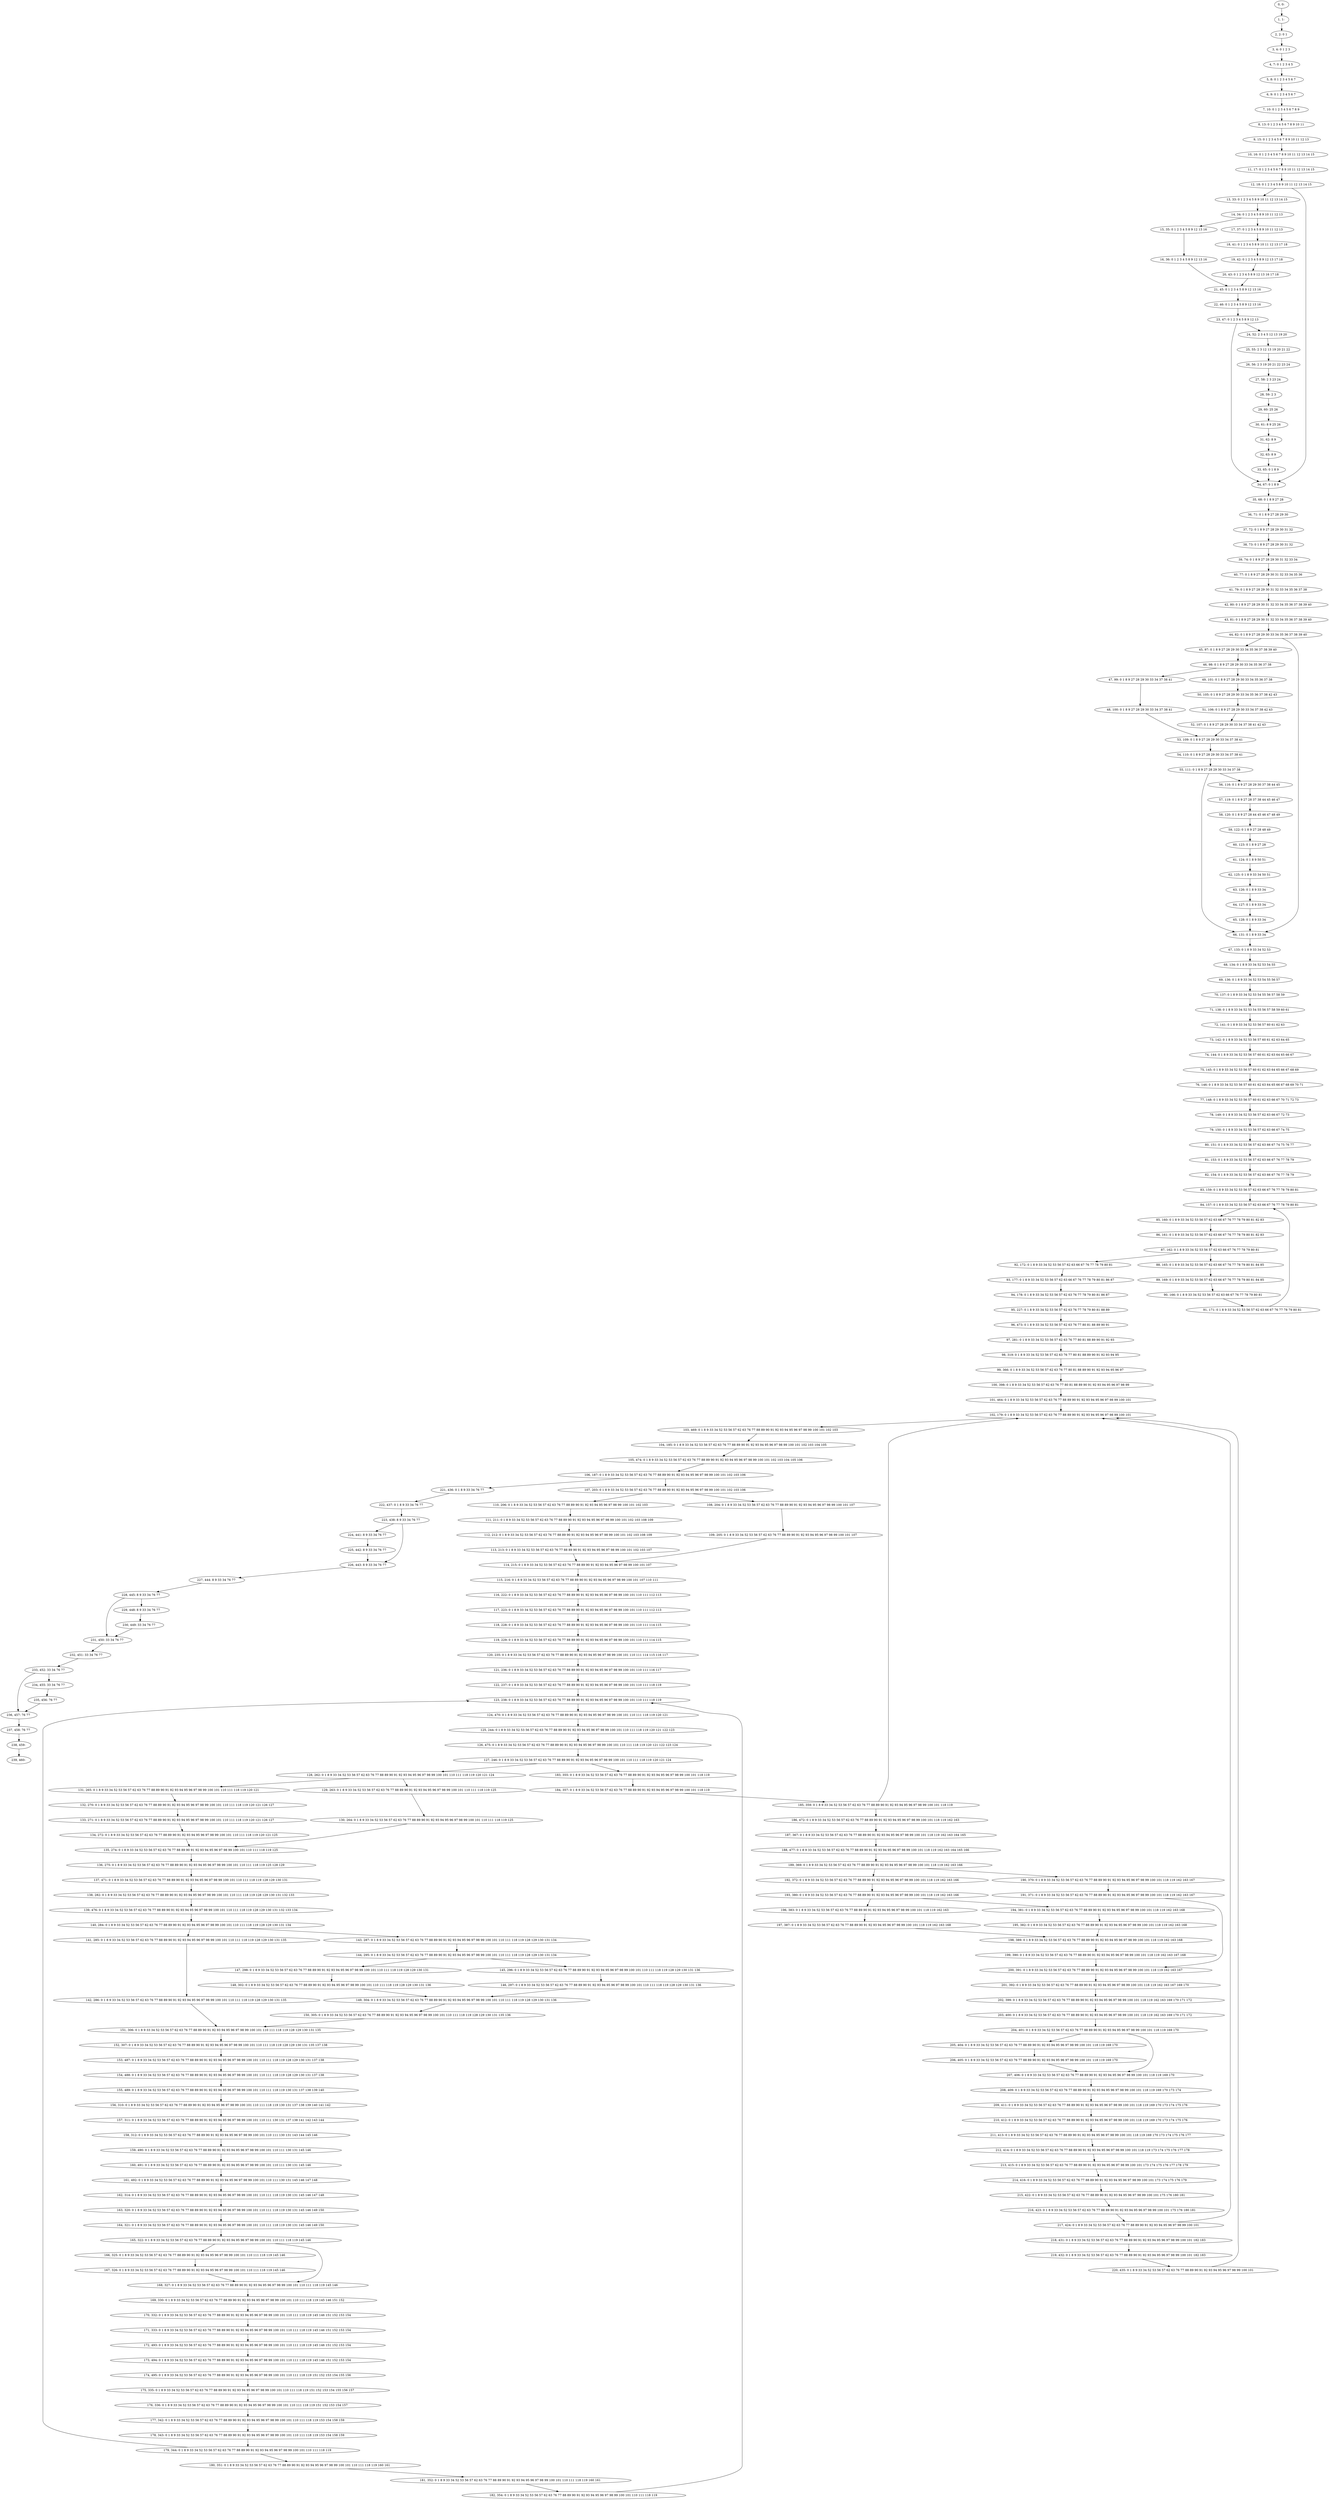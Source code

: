 digraph G {
0[label="0, 0: "];
1[label="1, 1: "];
2[label="2, 2: 0 1 "];
3[label="3, 4: 0 1 2 3 "];
4[label="4, 7: 0 1 2 3 4 5 "];
5[label="5, 8: 0 1 2 3 4 5 6 7 "];
6[label="6, 9: 0 1 2 3 4 5 6 7 "];
7[label="7, 10: 0 1 2 3 4 5 6 7 8 9 "];
8[label="8, 13: 0 1 2 3 4 5 6 7 8 9 10 11 "];
9[label="9, 15: 0 1 2 3 4 5 6 7 8 9 10 11 12 13 "];
10[label="10, 16: 0 1 2 3 4 5 6 7 8 9 10 11 12 13 14 15 "];
11[label="11, 17: 0 1 2 3 4 5 6 7 8 9 10 11 12 13 14 15 "];
12[label="12, 18: 0 1 2 3 4 5 8 9 10 11 12 13 14 15 "];
13[label="13, 33: 0 1 2 3 4 5 8 9 10 11 12 13 14 15 "];
14[label="14, 34: 0 1 2 3 4 5 8 9 10 11 12 13 "];
15[label="15, 35: 0 1 2 3 4 5 8 9 12 13 16 "];
16[label="16, 36: 0 1 2 3 4 5 8 9 12 13 16 "];
17[label="17, 37: 0 1 2 3 4 5 8 9 10 11 12 13 "];
18[label="18, 41: 0 1 2 3 4 5 8 9 10 11 12 13 17 18 "];
19[label="19, 42: 0 1 2 3 4 5 8 9 12 13 17 18 "];
20[label="20, 43: 0 1 2 3 4 5 8 9 12 13 16 17 18 "];
21[label="21, 45: 0 1 2 3 4 5 8 9 12 13 16 "];
22[label="22, 46: 0 1 2 3 4 5 8 9 12 13 16 "];
23[label="23, 47: 0 1 2 3 4 5 8 9 12 13 "];
24[label="24, 52: 2 3 4 5 12 13 19 20 "];
25[label="25, 55: 2 3 12 13 19 20 21 22 "];
26[label="26, 56: 2 3 19 20 21 22 23 24 "];
27[label="27, 58: 2 3 23 24 "];
28[label="28, 59: 2 3 "];
29[label="29, 60: 25 26 "];
30[label="30, 61: 8 9 25 26 "];
31[label="31, 62: 8 9 "];
32[label="32, 63: 8 9 "];
33[label="33, 65: 0 1 8 9 "];
34[label="34, 67: 0 1 8 9 "];
35[label="35, 68: 0 1 8 9 27 28 "];
36[label="36, 71: 0 1 8 9 27 28 29 30 "];
37[label="37, 72: 0 1 8 9 27 28 29 30 31 32 "];
38[label="38, 73: 0 1 8 9 27 28 29 30 31 32 "];
39[label="39, 74: 0 1 8 9 27 28 29 30 31 32 33 34 "];
40[label="40, 77: 0 1 8 9 27 28 29 30 31 32 33 34 35 36 "];
41[label="41, 79: 0 1 8 9 27 28 29 30 31 32 33 34 35 36 37 38 "];
42[label="42, 80: 0 1 8 9 27 28 29 30 31 32 33 34 35 36 37 38 39 40 "];
43[label="43, 81: 0 1 8 9 27 28 29 30 31 32 33 34 35 36 37 38 39 40 "];
44[label="44, 82: 0 1 8 9 27 28 29 30 33 34 35 36 37 38 39 40 "];
45[label="45, 97: 0 1 8 9 27 28 29 30 33 34 35 36 37 38 39 40 "];
46[label="46, 98: 0 1 8 9 27 28 29 30 33 34 35 36 37 38 "];
47[label="47, 99: 0 1 8 9 27 28 29 30 33 34 37 38 41 "];
48[label="48, 100: 0 1 8 9 27 28 29 30 33 34 37 38 41 "];
49[label="49, 101: 0 1 8 9 27 28 29 30 33 34 35 36 37 38 "];
50[label="50, 105: 0 1 8 9 27 28 29 30 33 34 35 36 37 38 42 43 "];
51[label="51, 106: 0 1 8 9 27 28 29 30 33 34 37 38 42 43 "];
52[label="52, 107: 0 1 8 9 27 28 29 30 33 34 37 38 41 42 43 "];
53[label="53, 109: 0 1 8 9 27 28 29 30 33 34 37 38 41 "];
54[label="54, 110: 0 1 8 9 27 28 29 30 33 34 37 38 41 "];
55[label="55, 111: 0 1 8 9 27 28 29 30 33 34 37 38 "];
56[label="56, 116: 0 1 8 9 27 28 29 30 37 38 44 45 "];
57[label="57, 119: 0 1 8 9 27 28 37 38 44 45 46 47 "];
58[label="58, 120: 0 1 8 9 27 28 44 45 46 47 48 49 "];
59[label="59, 122: 0 1 8 9 27 28 48 49 "];
60[label="60, 123: 0 1 8 9 27 28 "];
61[label="61, 124: 0 1 8 9 50 51 "];
62[label="62, 125: 0 1 8 9 33 34 50 51 "];
63[label="63, 126: 0 1 8 9 33 34 "];
64[label="64, 127: 0 1 8 9 33 34 "];
65[label="65, 128: 0 1 8 9 33 34 "];
66[label="66, 131: 0 1 8 9 33 34 "];
67[label="67, 133: 0 1 8 9 33 34 52 53 "];
68[label="68, 134: 0 1 8 9 33 34 52 53 54 55 "];
69[label="69, 136: 0 1 8 9 33 34 52 53 54 55 56 57 "];
70[label="70, 137: 0 1 8 9 33 34 52 53 54 55 56 57 58 59 "];
71[label="71, 138: 0 1 8 9 33 34 52 53 54 55 56 57 58 59 60 61 "];
72[label="72, 141: 0 1 8 9 33 34 52 53 56 57 60 61 62 63 "];
73[label="73, 142: 0 1 8 9 33 34 52 53 56 57 60 61 62 63 64 65 "];
74[label="74, 144: 0 1 8 9 33 34 52 53 56 57 60 61 62 63 64 65 66 67 "];
75[label="75, 145: 0 1 8 9 33 34 52 53 56 57 60 61 62 63 64 65 66 67 68 69 "];
76[label="76, 146: 0 1 8 9 33 34 52 53 56 57 60 61 62 63 64 65 66 67 68 69 70 71 "];
77[label="77, 148: 0 1 8 9 33 34 52 53 56 57 60 61 62 63 66 67 70 71 72 73 "];
78[label="78, 149: 0 1 8 9 33 34 52 53 56 57 62 63 66 67 72 73 "];
79[label="79, 150: 0 1 8 9 33 34 52 53 56 57 62 63 66 67 74 75 "];
80[label="80, 151: 0 1 8 9 33 34 52 53 56 57 62 63 66 67 74 75 76 77 "];
81[label="81, 153: 0 1 8 9 33 34 52 53 56 57 62 63 66 67 76 77 78 79 "];
82[label="82, 154: 0 1 8 9 33 34 52 53 56 57 62 63 66 67 76 77 78 79 "];
83[label="83, 159: 0 1 8 9 33 34 52 53 56 57 62 63 66 67 76 77 78 79 80 81 "];
84[label="84, 157: 0 1 8 9 33 34 52 53 56 57 62 63 66 67 76 77 78 79 80 81 "];
85[label="85, 160: 0 1 8 9 33 34 52 53 56 57 62 63 66 67 76 77 78 79 80 81 82 83 "];
86[label="86, 161: 0 1 8 9 33 34 52 53 56 57 62 63 66 67 76 77 78 79 80 81 82 83 "];
87[label="87, 162: 0 1 8 9 33 34 52 53 56 57 62 63 66 67 76 77 78 79 80 81 "];
88[label="88, 165: 0 1 8 9 33 34 52 53 56 57 62 63 66 67 76 77 78 79 80 81 84 85 "];
89[label="89, 169: 0 1 8 9 33 34 52 53 56 57 62 63 66 67 76 77 78 79 80 81 84 85 "];
90[label="90, 166: 0 1 8 9 33 34 52 53 56 57 62 63 66 67 76 77 78 79 80 81 "];
91[label="91, 171: 0 1 8 9 33 34 52 53 56 57 62 63 66 67 76 77 78 79 80 81 "];
92[label="92, 172: 0 1 8 9 33 34 52 53 56 57 62 63 66 67 76 77 78 79 80 81 "];
93[label="93, 177: 0 1 8 9 33 34 52 53 56 57 62 63 66 67 76 77 78 79 80 81 86 87 "];
94[label="94, 178: 0 1 8 9 33 34 52 53 56 57 62 63 76 77 78 79 80 81 86 87 "];
95[label="95, 227: 0 1 8 9 33 34 52 53 56 57 62 63 76 77 78 79 80 81 88 89 "];
96[label="96, 473: 0 1 8 9 33 34 52 53 56 57 62 63 76 77 80 81 88 89 90 91 "];
97[label="97, 281: 0 1 8 9 33 34 52 53 56 57 62 63 76 77 80 81 88 89 90 91 92 93 "];
98[label="98, 319: 0 1 8 9 33 34 52 53 56 57 62 63 76 77 80 81 88 89 90 91 92 93 94 95 "];
99[label="99, 366: 0 1 8 9 33 34 52 53 56 57 62 63 76 77 80 81 88 89 90 91 92 93 94 95 96 97 "];
100[label="100, 398: 0 1 8 9 33 34 52 53 56 57 62 63 76 77 80 81 88 89 90 91 92 93 94 95 96 97 98 99 "];
101[label="101, 464: 0 1 8 9 33 34 52 53 56 57 62 63 76 77 88 89 90 91 92 93 94 95 96 97 98 99 100 101 "];
102[label="102, 179: 0 1 8 9 33 34 52 53 56 57 62 63 76 77 88 89 90 91 92 93 94 95 96 97 98 99 100 101 "];
103[label="103, 469: 0 1 8 9 33 34 52 53 56 57 62 63 76 77 88 89 90 91 92 93 94 95 96 97 98 99 100 101 102 103 "];
104[label="104, 185: 0 1 8 9 33 34 52 53 56 57 62 63 76 77 88 89 90 91 92 93 94 95 96 97 98 99 100 101 102 103 104 105 "];
105[label="105, 474: 0 1 8 9 33 34 52 53 56 57 62 63 76 77 88 89 90 91 92 93 94 95 96 97 98 99 100 101 102 103 104 105 106 "];
106[label="106, 187: 0 1 8 9 33 34 52 53 56 57 62 63 76 77 88 89 90 91 92 93 94 95 96 97 98 99 100 101 102 103 106 "];
107[label="107, 203: 0 1 8 9 33 34 52 53 56 57 62 63 76 77 88 89 90 91 92 93 94 95 96 97 98 99 100 101 102 103 106 "];
108[label="108, 204: 0 1 8 9 33 34 52 53 56 57 62 63 76 77 88 89 90 91 92 93 94 95 96 97 98 99 100 101 107 "];
109[label="109, 205: 0 1 8 9 33 34 52 53 56 57 62 63 76 77 88 89 90 91 92 93 94 95 96 97 98 99 100 101 107 "];
110[label="110, 206: 0 1 8 9 33 34 52 53 56 57 62 63 76 77 88 89 90 91 92 93 94 95 96 97 98 99 100 101 102 103 "];
111[label="111, 211: 0 1 8 9 33 34 52 53 56 57 62 63 76 77 88 89 90 91 92 93 94 95 96 97 98 99 100 101 102 103 108 109 "];
112[label="112, 212: 0 1 8 9 33 34 52 53 56 57 62 63 76 77 88 89 90 91 92 93 94 95 96 97 98 99 100 101 102 103 108 109 "];
113[label="113, 213: 0 1 8 9 33 34 52 53 56 57 62 63 76 77 88 89 90 91 92 93 94 95 96 97 98 99 100 101 102 103 107 "];
114[label="114, 215: 0 1 8 9 33 34 52 53 56 57 62 63 76 77 88 89 90 91 92 93 94 95 96 97 98 99 100 101 107 "];
115[label="115, 216: 0 1 8 9 33 34 52 53 56 57 62 63 76 77 88 89 90 91 92 93 94 95 96 97 98 99 100 101 107 110 111 "];
116[label="116, 222: 0 1 8 9 33 34 52 53 56 57 62 63 76 77 88 89 90 91 92 93 94 95 96 97 98 99 100 101 110 111 112 113 "];
117[label="117, 223: 0 1 8 9 33 34 52 53 56 57 62 63 76 77 88 89 90 91 92 93 94 95 96 97 98 99 100 101 110 111 112 113 "];
118[label="118, 228: 0 1 8 9 33 34 52 53 56 57 62 63 76 77 88 89 90 91 92 93 94 95 96 97 98 99 100 101 110 111 114 115 "];
119[label="119, 229: 0 1 8 9 33 34 52 53 56 57 62 63 76 77 88 89 90 91 92 93 94 95 96 97 98 99 100 101 110 111 114 115 "];
120[label="120, 235: 0 1 8 9 33 34 52 53 56 57 62 63 76 77 88 89 90 91 92 93 94 95 96 97 98 99 100 101 110 111 114 115 116 117 "];
121[label="121, 236: 0 1 8 9 33 34 52 53 56 57 62 63 76 77 88 89 90 91 92 93 94 95 96 97 98 99 100 101 110 111 116 117 "];
122[label="122, 237: 0 1 8 9 33 34 52 53 56 57 62 63 76 77 88 89 90 91 92 93 94 95 96 97 98 99 100 101 110 111 118 119 "];
123[label="123, 238: 0 1 8 9 33 34 52 53 56 57 62 63 76 77 88 89 90 91 92 93 94 95 96 97 98 99 100 101 110 111 118 119 "];
124[label="124, 470: 0 1 8 9 33 34 52 53 56 57 62 63 76 77 88 89 90 91 92 93 94 95 96 97 98 99 100 101 110 111 118 119 120 121 "];
125[label="125, 244: 0 1 8 9 33 34 52 53 56 57 62 63 76 77 88 89 90 91 92 93 94 95 96 97 98 99 100 101 110 111 118 119 120 121 122 123 "];
126[label="126, 475: 0 1 8 9 33 34 52 53 56 57 62 63 76 77 88 89 90 91 92 93 94 95 96 97 98 99 100 101 110 111 118 119 120 121 122 123 124 "];
127[label="127, 246: 0 1 8 9 33 34 52 53 56 57 62 63 76 77 88 89 90 91 92 93 94 95 96 97 98 99 100 101 110 111 118 119 120 121 124 "];
128[label="128, 262: 0 1 8 9 33 34 52 53 56 57 62 63 76 77 88 89 90 91 92 93 94 95 96 97 98 99 100 101 110 111 118 119 120 121 124 "];
129[label="129, 263: 0 1 8 9 33 34 52 53 56 57 62 63 76 77 88 89 90 91 92 93 94 95 96 97 98 99 100 101 110 111 118 119 125 "];
130[label="130, 264: 0 1 8 9 33 34 52 53 56 57 62 63 76 77 88 89 90 91 92 93 94 95 96 97 98 99 100 101 110 111 118 119 125 "];
131[label="131, 265: 0 1 8 9 33 34 52 53 56 57 62 63 76 77 88 89 90 91 92 93 94 95 96 97 98 99 100 101 110 111 118 119 120 121 "];
132[label="132, 270: 0 1 8 9 33 34 52 53 56 57 62 63 76 77 88 89 90 91 92 93 94 95 96 97 98 99 100 101 110 111 118 119 120 121 126 127 "];
133[label="133, 271: 0 1 8 9 33 34 52 53 56 57 62 63 76 77 88 89 90 91 92 93 94 95 96 97 98 99 100 101 110 111 118 119 120 121 126 127 "];
134[label="134, 272: 0 1 8 9 33 34 52 53 56 57 62 63 76 77 88 89 90 91 92 93 94 95 96 97 98 99 100 101 110 111 118 119 120 121 125 "];
135[label="135, 274: 0 1 8 9 33 34 52 53 56 57 62 63 76 77 88 89 90 91 92 93 94 95 96 97 98 99 100 101 110 111 118 119 125 "];
136[label="136, 275: 0 1 8 9 33 34 52 53 56 57 62 63 76 77 88 89 90 91 92 93 94 95 96 97 98 99 100 101 110 111 118 119 125 128 129 "];
137[label="137, 471: 0 1 8 9 33 34 52 53 56 57 62 63 76 77 88 89 90 91 92 93 94 95 96 97 98 99 100 101 110 111 118 119 128 129 130 131 "];
138[label="138, 282: 0 1 8 9 33 34 52 53 56 57 62 63 76 77 88 89 90 91 92 93 94 95 96 97 98 99 100 101 110 111 118 119 128 129 130 131 132 133 "];
139[label="139, 476: 0 1 8 9 33 34 52 53 56 57 62 63 76 77 88 89 90 91 92 93 94 95 96 97 98 99 100 101 110 111 118 119 128 129 130 131 132 133 134 "];
140[label="140, 284: 0 1 8 9 33 34 52 53 56 57 62 63 76 77 88 89 90 91 92 93 94 95 96 97 98 99 100 101 110 111 118 119 128 129 130 131 134 "];
141[label="141, 285: 0 1 8 9 33 34 52 53 56 57 62 63 76 77 88 89 90 91 92 93 94 95 96 97 98 99 100 101 110 111 118 119 128 129 130 131 135 "];
142[label="142, 286: 0 1 8 9 33 34 52 53 56 57 62 63 76 77 88 89 90 91 92 93 94 95 96 97 98 99 100 101 110 111 118 119 128 129 130 131 135 "];
143[label="143, 287: 0 1 8 9 33 34 52 53 56 57 62 63 76 77 88 89 90 91 92 93 94 95 96 97 98 99 100 101 110 111 118 119 128 129 130 131 134 "];
144[label="144, 295: 0 1 8 9 33 34 52 53 56 57 62 63 76 77 88 89 90 91 92 93 94 95 96 97 98 99 100 101 110 111 118 119 128 129 130 131 134 "];
145[label="145, 296: 0 1 8 9 33 34 52 53 56 57 62 63 76 77 88 89 90 91 92 93 94 95 96 97 98 99 100 101 110 111 118 119 128 129 130 131 136 "];
146[label="146, 297: 0 1 8 9 33 34 52 53 56 57 62 63 76 77 88 89 90 91 92 93 94 95 96 97 98 99 100 101 110 111 118 119 128 129 130 131 136 "];
147[label="147, 298: 0 1 8 9 33 34 52 53 56 57 62 63 76 77 88 89 90 91 92 93 94 95 96 97 98 99 100 101 110 111 118 119 128 129 130 131 "];
148[label="148, 302: 0 1 8 9 33 34 52 53 56 57 62 63 76 77 88 89 90 91 92 93 94 95 96 97 98 99 100 101 110 111 118 119 128 129 130 131 136 "];
149[label="149, 304: 0 1 8 9 33 34 52 53 56 57 62 63 76 77 88 89 90 91 92 93 94 95 96 97 98 99 100 101 110 111 118 119 128 129 130 131 136 "];
150[label="150, 305: 0 1 8 9 33 34 52 53 56 57 62 63 76 77 88 89 90 91 92 93 94 95 96 97 98 99 100 101 110 111 118 119 128 129 130 131 135 136 "];
151[label="151, 306: 0 1 8 9 33 34 52 53 56 57 62 63 76 77 88 89 90 91 92 93 94 95 96 97 98 99 100 101 110 111 118 119 128 129 130 131 135 "];
152[label="152, 307: 0 1 8 9 33 34 52 53 56 57 62 63 76 77 88 89 90 91 92 93 94 95 96 97 98 99 100 101 110 111 118 119 128 129 130 131 135 137 138 "];
153[label="153, 487: 0 1 8 9 33 34 52 53 56 57 62 63 76 77 88 89 90 91 92 93 94 95 96 97 98 99 100 101 110 111 118 119 128 129 130 131 137 138 "];
154[label="154, 488: 0 1 8 9 33 34 52 53 56 57 62 63 76 77 88 89 90 91 92 93 94 95 96 97 98 99 100 101 110 111 118 119 128 129 130 131 137 138 "];
155[label="155, 489: 0 1 8 9 33 34 52 53 56 57 62 63 76 77 88 89 90 91 92 93 94 95 96 97 98 99 100 101 110 111 118 119 130 131 137 138 139 140 "];
156[label="156, 310: 0 1 8 9 33 34 52 53 56 57 62 63 76 77 88 89 90 91 92 93 94 95 96 97 98 99 100 101 110 111 118 119 130 131 137 138 139 140 141 142 "];
157[label="157, 311: 0 1 8 9 33 34 52 53 56 57 62 63 76 77 88 89 90 91 92 93 94 95 96 97 98 99 100 101 110 111 130 131 137 138 141 142 143 144 "];
158[label="158, 312: 0 1 8 9 33 34 52 53 56 57 62 63 76 77 88 89 90 91 92 93 94 95 96 97 98 99 100 101 110 111 130 131 143 144 145 146 "];
159[label="159, 490: 0 1 8 9 33 34 52 53 56 57 62 63 76 77 88 89 90 91 92 93 94 95 96 97 98 99 100 101 110 111 130 131 145 146 "];
160[label="160, 491: 0 1 8 9 33 34 52 53 56 57 62 63 76 77 88 89 90 91 92 93 94 95 96 97 98 99 100 101 110 111 130 131 145 146 "];
161[label="161, 492: 0 1 8 9 33 34 52 53 56 57 62 63 76 77 88 89 90 91 92 93 94 95 96 97 98 99 100 101 110 111 130 131 145 146 147 148 "];
162[label="162, 314: 0 1 8 9 33 34 52 53 56 57 62 63 76 77 88 89 90 91 92 93 94 95 96 97 98 99 100 101 110 111 118 119 130 131 145 146 147 148 "];
163[label="163, 320: 0 1 8 9 33 34 52 53 56 57 62 63 76 77 88 89 90 91 92 93 94 95 96 97 98 99 100 101 110 111 118 119 130 131 145 146 149 150 "];
164[label="164, 321: 0 1 8 9 33 34 52 53 56 57 62 63 76 77 88 89 90 91 92 93 94 95 96 97 98 99 100 101 110 111 118 119 130 131 145 146 149 150 "];
165[label="165, 322: 0 1 8 9 33 34 52 53 56 57 62 63 76 77 88 89 90 91 92 93 94 95 96 97 98 99 100 101 110 111 118 119 145 146 "];
166[label="166, 325: 0 1 8 9 33 34 52 53 56 57 62 63 76 77 88 89 90 91 92 93 94 95 96 97 98 99 100 101 110 111 118 119 145 146 "];
167[label="167, 326: 0 1 8 9 33 34 52 53 56 57 62 63 76 77 88 89 90 91 92 93 94 95 96 97 98 99 100 101 110 111 118 119 145 146 "];
168[label="168, 327: 0 1 8 9 33 34 52 53 56 57 62 63 76 77 88 89 90 91 92 93 94 95 96 97 98 99 100 101 110 111 118 119 145 146 "];
169[label="169, 330: 0 1 8 9 33 34 52 53 56 57 62 63 76 77 88 89 90 91 92 93 94 95 96 97 98 99 100 101 110 111 118 119 145 146 151 152 "];
170[label="170, 332: 0 1 8 9 33 34 52 53 56 57 62 63 76 77 88 89 90 91 92 93 94 95 96 97 98 99 100 101 110 111 118 119 145 146 151 152 153 154 "];
171[label="171, 333: 0 1 8 9 33 34 52 53 56 57 62 63 76 77 88 89 90 91 92 93 94 95 96 97 98 99 100 101 110 111 118 119 145 146 151 152 153 154 "];
172[label="172, 493: 0 1 8 9 33 34 52 53 56 57 62 63 76 77 88 89 90 91 92 93 94 95 96 97 98 99 100 101 110 111 118 119 145 146 151 152 153 154 "];
173[label="173, 494: 0 1 8 9 33 34 52 53 56 57 62 63 76 77 88 89 90 91 92 93 94 95 96 97 98 99 100 101 110 111 118 119 145 146 151 152 153 154 "];
174[label="174, 495: 0 1 8 9 33 34 52 53 56 57 62 63 76 77 88 89 90 91 92 93 94 95 96 97 98 99 100 101 110 111 118 119 151 152 153 154 155 156 "];
175[label="175, 335: 0 1 8 9 33 34 52 53 56 57 62 63 76 77 88 89 90 91 92 93 94 95 96 97 98 99 100 101 110 111 118 119 151 152 153 154 155 156 157 "];
176[label="176, 336: 0 1 8 9 33 34 52 53 56 57 62 63 76 77 88 89 90 91 92 93 94 95 96 97 98 99 100 101 110 111 118 119 151 152 153 154 157 "];
177[label="177, 342: 0 1 8 9 33 34 52 53 56 57 62 63 76 77 88 89 90 91 92 93 94 95 96 97 98 99 100 101 110 111 118 119 153 154 158 159 "];
178[label="178, 343: 0 1 8 9 33 34 52 53 56 57 62 63 76 77 88 89 90 91 92 93 94 95 96 97 98 99 100 101 110 111 118 119 153 154 158 159 "];
179[label="179, 344: 0 1 8 9 33 34 52 53 56 57 62 63 76 77 88 89 90 91 92 93 94 95 96 97 98 99 100 101 110 111 118 119 "];
180[label="180, 351: 0 1 8 9 33 34 52 53 56 57 62 63 76 77 88 89 90 91 92 93 94 95 96 97 98 99 100 101 110 111 118 119 160 161 "];
181[label="181, 352: 0 1 8 9 33 34 52 53 56 57 62 63 76 77 88 89 90 91 92 93 94 95 96 97 98 99 100 101 110 111 118 119 160 161 "];
182[label="182, 354: 0 1 8 9 33 34 52 53 56 57 62 63 76 77 88 89 90 91 92 93 94 95 96 97 98 99 100 101 110 111 118 119 "];
183[label="183, 355: 0 1 8 9 33 34 52 53 56 57 62 63 76 77 88 89 90 91 92 93 94 95 96 97 98 99 100 101 118 119 "];
184[label="184, 357: 0 1 8 9 33 34 52 53 56 57 62 63 76 77 88 89 90 91 92 93 94 95 96 97 98 99 100 101 118 119 "];
185[label="185, 359: 0 1 8 9 33 34 52 53 56 57 62 63 76 77 88 89 90 91 92 93 94 95 96 97 98 99 100 101 118 119 "];
186[label="186, 472: 0 1 8 9 33 34 52 53 56 57 62 63 76 77 88 89 90 91 92 93 94 95 96 97 98 99 100 101 118 119 162 163 "];
187[label="187, 367: 0 1 8 9 33 34 52 53 56 57 62 63 76 77 88 89 90 91 92 93 94 95 96 97 98 99 100 101 118 119 162 163 164 165 "];
188[label="188, 477: 0 1 8 9 33 34 52 53 56 57 62 63 76 77 88 89 90 91 92 93 94 95 96 97 98 99 100 101 118 119 162 163 164 165 166 "];
189[label="189, 369: 0 1 8 9 33 34 52 53 56 57 62 63 76 77 88 89 90 91 92 93 94 95 96 97 98 99 100 101 118 119 162 163 166 "];
190[label="190, 370: 0 1 8 9 33 34 52 53 56 57 62 63 76 77 88 89 90 91 92 93 94 95 96 97 98 99 100 101 118 119 162 163 167 "];
191[label="191, 371: 0 1 8 9 33 34 52 53 56 57 62 63 76 77 88 89 90 91 92 93 94 95 96 97 98 99 100 101 118 119 162 163 167 "];
192[label="192, 372: 0 1 8 9 33 34 52 53 56 57 62 63 76 77 88 89 90 91 92 93 94 95 96 97 98 99 100 101 118 119 162 163 166 "];
193[label="193, 380: 0 1 8 9 33 34 52 53 56 57 62 63 76 77 88 89 90 91 92 93 94 95 96 97 98 99 100 101 118 119 162 163 166 "];
194[label="194, 381: 0 1 8 9 33 34 52 53 56 57 62 63 76 77 88 89 90 91 92 93 94 95 96 97 98 99 100 101 118 119 162 163 168 "];
195[label="195, 382: 0 1 8 9 33 34 52 53 56 57 62 63 76 77 88 89 90 91 92 93 94 95 96 97 98 99 100 101 118 119 162 163 168 "];
196[label="196, 383: 0 1 8 9 33 34 52 53 56 57 62 63 76 77 88 89 90 91 92 93 94 95 96 97 98 99 100 101 118 119 162 163 "];
197[label="197, 387: 0 1 8 9 33 34 52 53 56 57 62 63 76 77 88 89 90 91 92 93 94 95 96 97 98 99 100 101 118 119 162 163 168 "];
198[label="198, 389: 0 1 8 9 33 34 52 53 56 57 62 63 76 77 88 89 90 91 92 93 94 95 96 97 98 99 100 101 118 119 162 163 168 "];
199[label="199, 390: 0 1 8 9 33 34 52 53 56 57 62 63 76 77 88 89 90 91 92 93 94 95 96 97 98 99 100 101 118 119 162 163 167 168 "];
200[label="200, 391: 0 1 8 9 33 34 52 53 56 57 62 63 76 77 88 89 90 91 92 93 94 95 96 97 98 99 100 101 118 119 162 163 167 "];
201[label="201, 392: 0 1 8 9 33 34 52 53 56 57 62 63 76 77 88 89 90 91 92 93 94 95 96 97 98 99 100 101 118 119 162 163 167 169 170 "];
202[label="202, 399: 0 1 8 9 33 34 52 53 56 57 62 63 76 77 88 89 90 91 92 93 94 95 96 97 98 99 100 101 118 119 162 163 169 170 171 172 "];
203[label="203, 400: 0 1 8 9 33 34 52 53 56 57 62 63 76 77 88 89 90 91 92 93 94 95 96 97 98 99 100 101 118 119 162 163 169 170 171 172 "];
204[label="204, 401: 0 1 8 9 33 34 52 53 56 57 62 63 76 77 88 89 90 91 92 93 94 95 96 97 98 99 100 101 118 119 169 170 "];
205[label="205, 404: 0 1 8 9 33 34 52 53 56 57 62 63 76 77 88 89 90 91 92 93 94 95 96 97 98 99 100 101 118 119 169 170 "];
206[label="206, 405: 0 1 8 9 33 34 52 53 56 57 62 63 76 77 88 89 90 91 92 93 94 95 96 97 98 99 100 101 118 119 169 170 "];
207[label="207, 406: 0 1 8 9 33 34 52 53 56 57 62 63 76 77 88 89 90 91 92 93 94 95 96 97 98 99 100 101 118 119 169 170 "];
208[label="208, 409: 0 1 8 9 33 34 52 53 56 57 62 63 76 77 88 89 90 91 92 93 94 95 96 97 98 99 100 101 118 119 169 170 173 174 "];
209[label="209, 411: 0 1 8 9 33 34 52 53 56 57 62 63 76 77 88 89 90 91 92 93 94 95 96 97 98 99 100 101 118 119 169 170 173 174 175 176 "];
210[label="210, 412: 0 1 8 9 33 34 52 53 56 57 62 63 76 77 88 89 90 91 92 93 94 95 96 97 98 99 100 101 118 119 169 170 173 174 175 176 "];
211[label="211, 413: 0 1 8 9 33 34 52 53 56 57 62 63 76 77 88 89 90 91 92 93 94 95 96 97 98 99 100 101 118 119 169 170 173 174 175 176 177 "];
212[label="212, 414: 0 1 8 9 33 34 52 53 56 57 62 63 76 77 88 89 90 91 92 93 94 95 96 97 98 99 100 101 118 119 173 174 175 176 177 178 "];
213[label="213, 415: 0 1 8 9 33 34 52 53 56 57 62 63 76 77 88 89 90 91 92 93 94 95 96 97 98 99 100 101 173 174 175 176 177 178 179 "];
214[label="214, 416: 0 1 8 9 33 34 52 53 56 57 62 63 76 77 88 89 90 91 92 93 94 95 96 97 98 99 100 101 173 174 175 176 179 "];
215[label="215, 422: 0 1 8 9 33 34 52 53 56 57 62 63 76 77 88 89 90 91 92 93 94 95 96 97 98 99 100 101 175 176 180 181 "];
216[label="216, 423: 0 1 8 9 33 34 52 53 56 57 62 63 76 77 88 89 90 91 92 93 94 95 96 97 98 99 100 101 175 176 180 181 "];
217[label="217, 424: 0 1 8 9 33 34 52 53 56 57 62 63 76 77 88 89 90 91 92 93 94 95 96 97 98 99 100 101 "];
218[label="218, 431: 0 1 8 9 33 34 52 53 56 57 62 63 76 77 88 89 90 91 92 93 94 95 96 97 98 99 100 101 182 183 "];
219[label="219, 432: 0 1 8 9 33 34 52 53 56 57 62 63 76 77 88 89 90 91 92 93 94 95 96 97 98 99 100 101 182 183 "];
220[label="220, 435: 0 1 8 9 33 34 52 53 56 57 62 63 76 77 88 89 90 91 92 93 94 95 96 97 98 99 100 101 "];
221[label="221, 436: 0 1 8 9 33 34 76 77 "];
222[label="222, 437: 0 1 8 9 33 34 76 77 "];
223[label="223, 438: 8 9 33 34 76 77 "];
224[label="224, 441: 8 9 33 34 76 77 "];
225[label="225, 442: 8 9 33 34 76 77 "];
226[label="226, 443: 8 9 33 34 76 77 "];
227[label="227, 444: 8 9 33 34 76 77 "];
228[label="228, 445: 8 9 33 34 76 77 "];
229[label="229, 448: 8 9 33 34 76 77 "];
230[label="230, 449: 33 34 76 77 "];
231[label="231, 450: 33 34 76 77 "];
232[label="232, 451: 33 34 76 77 "];
233[label="233, 452: 33 34 76 77 "];
234[label="234, 455: 33 34 76 77 "];
235[label="235, 456: 76 77 "];
236[label="236, 457: 76 77 "];
237[label="237, 458: 76 77 "];
238[label="238, 459: "];
239[label="239, 460: "];
0->1 ;
1->2 ;
2->3 ;
3->4 ;
4->5 ;
5->6 ;
6->7 ;
7->8 ;
8->9 ;
9->10 ;
10->11 ;
11->12 ;
12->13 ;
12->34 ;
13->14 ;
14->15 ;
14->17 ;
15->16 ;
16->21 ;
17->18 ;
18->19 ;
19->20 ;
20->21 ;
21->22 ;
22->23 ;
23->24 ;
23->34 ;
24->25 ;
25->26 ;
26->27 ;
27->28 ;
28->29 ;
29->30 ;
30->31 ;
31->32 ;
32->33 ;
33->34 ;
34->35 ;
35->36 ;
36->37 ;
37->38 ;
38->39 ;
39->40 ;
40->41 ;
41->42 ;
42->43 ;
43->44 ;
44->45 ;
44->66 ;
45->46 ;
46->47 ;
46->49 ;
47->48 ;
48->53 ;
49->50 ;
50->51 ;
51->52 ;
52->53 ;
53->54 ;
54->55 ;
55->56 ;
55->66 ;
56->57 ;
57->58 ;
58->59 ;
59->60 ;
60->61 ;
61->62 ;
62->63 ;
63->64 ;
64->65 ;
65->66 ;
66->67 ;
67->68 ;
68->69 ;
69->70 ;
70->71 ;
71->72 ;
72->73 ;
73->74 ;
74->75 ;
75->76 ;
76->77 ;
77->78 ;
78->79 ;
79->80 ;
80->81 ;
81->82 ;
82->83 ;
83->84 ;
84->85 ;
85->86 ;
86->87 ;
87->88 ;
87->92 ;
88->89 ;
89->90 ;
90->91 ;
91->84 ;
92->93 ;
93->94 ;
94->95 ;
95->96 ;
96->97 ;
97->98 ;
98->99 ;
99->100 ;
100->101 ;
101->102 ;
102->103 ;
103->104 ;
104->105 ;
105->106 ;
106->107 ;
106->221 ;
107->108 ;
107->110 ;
108->109 ;
109->114 ;
110->111 ;
111->112 ;
112->113 ;
113->114 ;
114->115 ;
115->116 ;
116->117 ;
117->118 ;
118->119 ;
119->120 ;
120->121 ;
121->122 ;
122->123 ;
123->124 ;
124->125 ;
125->126 ;
126->127 ;
127->128 ;
127->183 ;
128->129 ;
128->131 ;
129->130 ;
130->135 ;
131->132 ;
132->133 ;
133->134 ;
134->135 ;
135->136 ;
136->137 ;
137->138 ;
138->139 ;
139->140 ;
140->141 ;
140->143 ;
141->142 ;
142->151 ;
143->144 ;
144->145 ;
144->147 ;
145->146 ;
146->149 ;
147->148 ;
148->149 ;
149->150 ;
150->151 ;
151->152 ;
152->153 ;
153->154 ;
154->155 ;
155->156 ;
156->157 ;
157->158 ;
158->159 ;
159->160 ;
160->161 ;
161->162 ;
162->163 ;
163->164 ;
164->165 ;
165->166 ;
165->168 ;
166->167 ;
167->168 ;
168->169 ;
169->170 ;
170->171 ;
171->172 ;
172->173 ;
173->174 ;
174->175 ;
175->176 ;
176->177 ;
177->178 ;
178->179 ;
179->180 ;
179->123 ;
180->181 ;
181->182 ;
182->123 ;
183->184 ;
184->185 ;
185->186 ;
185->102 ;
186->187 ;
187->188 ;
188->189 ;
189->190 ;
189->192 ;
190->191 ;
191->200 ;
192->193 ;
193->194 ;
193->196 ;
194->195 ;
195->198 ;
196->197 ;
197->198 ;
198->199 ;
199->200 ;
200->201 ;
201->202 ;
202->203 ;
203->204 ;
204->205 ;
204->207 ;
205->206 ;
206->207 ;
207->208 ;
208->209 ;
209->210 ;
210->211 ;
211->212 ;
212->213 ;
213->214 ;
214->215 ;
215->216 ;
216->217 ;
217->218 ;
217->102 ;
218->219 ;
219->220 ;
220->102 ;
221->222 ;
222->223 ;
223->224 ;
223->226 ;
224->225 ;
225->226 ;
226->227 ;
227->228 ;
228->229 ;
228->231 ;
229->230 ;
230->231 ;
231->232 ;
232->233 ;
233->234 ;
233->236 ;
234->235 ;
235->236 ;
236->237 ;
237->238 ;
238->239 ;
}
